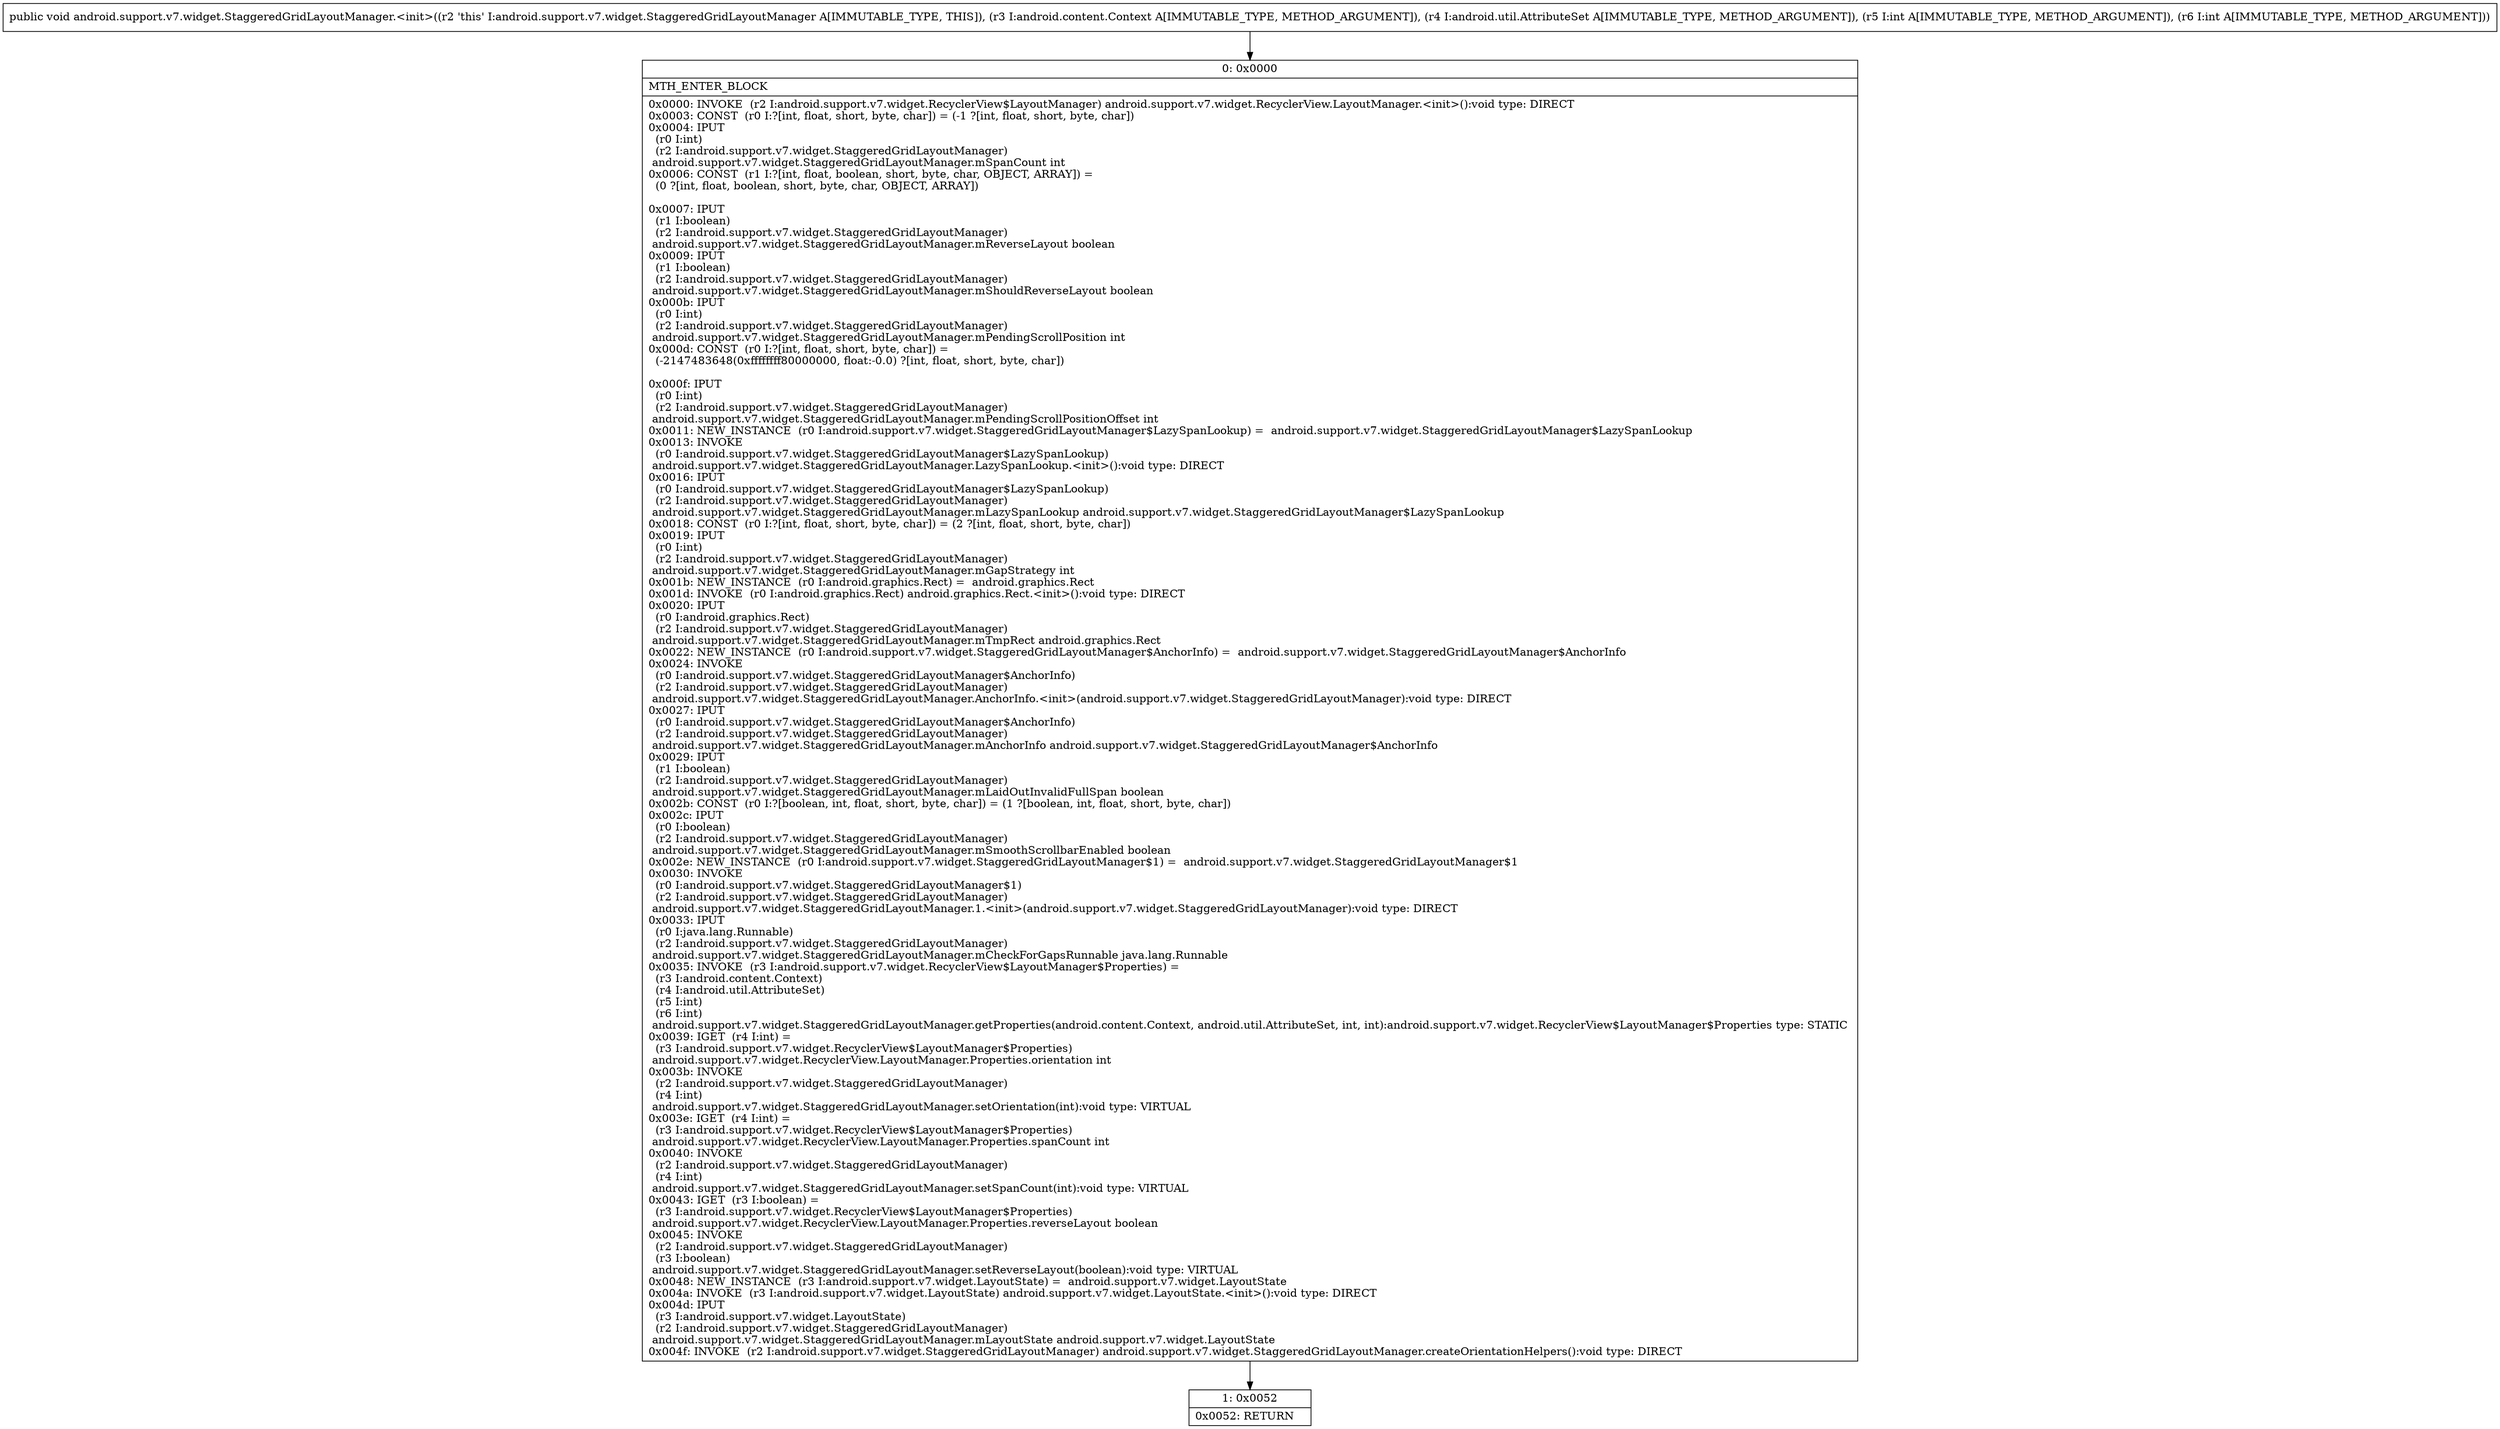 digraph "CFG forandroid.support.v7.widget.StaggeredGridLayoutManager.\<init\>(Landroid\/content\/Context;Landroid\/util\/AttributeSet;II)V" {
Node_0 [shape=record,label="{0\:\ 0x0000|MTH_ENTER_BLOCK\l|0x0000: INVOKE  (r2 I:android.support.v7.widget.RecyclerView$LayoutManager) android.support.v7.widget.RecyclerView.LayoutManager.\<init\>():void type: DIRECT \l0x0003: CONST  (r0 I:?[int, float, short, byte, char]) = (\-1 ?[int, float, short, byte, char]) \l0x0004: IPUT  \l  (r0 I:int)\l  (r2 I:android.support.v7.widget.StaggeredGridLayoutManager)\l android.support.v7.widget.StaggeredGridLayoutManager.mSpanCount int \l0x0006: CONST  (r1 I:?[int, float, boolean, short, byte, char, OBJECT, ARRAY]) = \l  (0 ?[int, float, boolean, short, byte, char, OBJECT, ARRAY])\l \l0x0007: IPUT  \l  (r1 I:boolean)\l  (r2 I:android.support.v7.widget.StaggeredGridLayoutManager)\l android.support.v7.widget.StaggeredGridLayoutManager.mReverseLayout boolean \l0x0009: IPUT  \l  (r1 I:boolean)\l  (r2 I:android.support.v7.widget.StaggeredGridLayoutManager)\l android.support.v7.widget.StaggeredGridLayoutManager.mShouldReverseLayout boolean \l0x000b: IPUT  \l  (r0 I:int)\l  (r2 I:android.support.v7.widget.StaggeredGridLayoutManager)\l android.support.v7.widget.StaggeredGridLayoutManager.mPendingScrollPosition int \l0x000d: CONST  (r0 I:?[int, float, short, byte, char]) = \l  (\-2147483648(0xffffffff80000000, float:\-0.0) ?[int, float, short, byte, char])\l \l0x000f: IPUT  \l  (r0 I:int)\l  (r2 I:android.support.v7.widget.StaggeredGridLayoutManager)\l android.support.v7.widget.StaggeredGridLayoutManager.mPendingScrollPositionOffset int \l0x0011: NEW_INSTANCE  (r0 I:android.support.v7.widget.StaggeredGridLayoutManager$LazySpanLookup) =  android.support.v7.widget.StaggeredGridLayoutManager$LazySpanLookup \l0x0013: INVOKE  \l  (r0 I:android.support.v7.widget.StaggeredGridLayoutManager$LazySpanLookup)\l android.support.v7.widget.StaggeredGridLayoutManager.LazySpanLookup.\<init\>():void type: DIRECT \l0x0016: IPUT  \l  (r0 I:android.support.v7.widget.StaggeredGridLayoutManager$LazySpanLookup)\l  (r2 I:android.support.v7.widget.StaggeredGridLayoutManager)\l android.support.v7.widget.StaggeredGridLayoutManager.mLazySpanLookup android.support.v7.widget.StaggeredGridLayoutManager$LazySpanLookup \l0x0018: CONST  (r0 I:?[int, float, short, byte, char]) = (2 ?[int, float, short, byte, char]) \l0x0019: IPUT  \l  (r0 I:int)\l  (r2 I:android.support.v7.widget.StaggeredGridLayoutManager)\l android.support.v7.widget.StaggeredGridLayoutManager.mGapStrategy int \l0x001b: NEW_INSTANCE  (r0 I:android.graphics.Rect) =  android.graphics.Rect \l0x001d: INVOKE  (r0 I:android.graphics.Rect) android.graphics.Rect.\<init\>():void type: DIRECT \l0x0020: IPUT  \l  (r0 I:android.graphics.Rect)\l  (r2 I:android.support.v7.widget.StaggeredGridLayoutManager)\l android.support.v7.widget.StaggeredGridLayoutManager.mTmpRect android.graphics.Rect \l0x0022: NEW_INSTANCE  (r0 I:android.support.v7.widget.StaggeredGridLayoutManager$AnchorInfo) =  android.support.v7.widget.StaggeredGridLayoutManager$AnchorInfo \l0x0024: INVOKE  \l  (r0 I:android.support.v7.widget.StaggeredGridLayoutManager$AnchorInfo)\l  (r2 I:android.support.v7.widget.StaggeredGridLayoutManager)\l android.support.v7.widget.StaggeredGridLayoutManager.AnchorInfo.\<init\>(android.support.v7.widget.StaggeredGridLayoutManager):void type: DIRECT \l0x0027: IPUT  \l  (r0 I:android.support.v7.widget.StaggeredGridLayoutManager$AnchorInfo)\l  (r2 I:android.support.v7.widget.StaggeredGridLayoutManager)\l android.support.v7.widget.StaggeredGridLayoutManager.mAnchorInfo android.support.v7.widget.StaggeredGridLayoutManager$AnchorInfo \l0x0029: IPUT  \l  (r1 I:boolean)\l  (r2 I:android.support.v7.widget.StaggeredGridLayoutManager)\l android.support.v7.widget.StaggeredGridLayoutManager.mLaidOutInvalidFullSpan boolean \l0x002b: CONST  (r0 I:?[boolean, int, float, short, byte, char]) = (1 ?[boolean, int, float, short, byte, char]) \l0x002c: IPUT  \l  (r0 I:boolean)\l  (r2 I:android.support.v7.widget.StaggeredGridLayoutManager)\l android.support.v7.widget.StaggeredGridLayoutManager.mSmoothScrollbarEnabled boolean \l0x002e: NEW_INSTANCE  (r0 I:android.support.v7.widget.StaggeredGridLayoutManager$1) =  android.support.v7.widget.StaggeredGridLayoutManager$1 \l0x0030: INVOKE  \l  (r0 I:android.support.v7.widget.StaggeredGridLayoutManager$1)\l  (r2 I:android.support.v7.widget.StaggeredGridLayoutManager)\l android.support.v7.widget.StaggeredGridLayoutManager.1.\<init\>(android.support.v7.widget.StaggeredGridLayoutManager):void type: DIRECT \l0x0033: IPUT  \l  (r0 I:java.lang.Runnable)\l  (r2 I:android.support.v7.widget.StaggeredGridLayoutManager)\l android.support.v7.widget.StaggeredGridLayoutManager.mCheckForGapsRunnable java.lang.Runnable \l0x0035: INVOKE  (r3 I:android.support.v7.widget.RecyclerView$LayoutManager$Properties) = \l  (r3 I:android.content.Context)\l  (r4 I:android.util.AttributeSet)\l  (r5 I:int)\l  (r6 I:int)\l android.support.v7.widget.StaggeredGridLayoutManager.getProperties(android.content.Context, android.util.AttributeSet, int, int):android.support.v7.widget.RecyclerView$LayoutManager$Properties type: STATIC \l0x0039: IGET  (r4 I:int) = \l  (r3 I:android.support.v7.widget.RecyclerView$LayoutManager$Properties)\l android.support.v7.widget.RecyclerView.LayoutManager.Properties.orientation int \l0x003b: INVOKE  \l  (r2 I:android.support.v7.widget.StaggeredGridLayoutManager)\l  (r4 I:int)\l android.support.v7.widget.StaggeredGridLayoutManager.setOrientation(int):void type: VIRTUAL \l0x003e: IGET  (r4 I:int) = \l  (r3 I:android.support.v7.widget.RecyclerView$LayoutManager$Properties)\l android.support.v7.widget.RecyclerView.LayoutManager.Properties.spanCount int \l0x0040: INVOKE  \l  (r2 I:android.support.v7.widget.StaggeredGridLayoutManager)\l  (r4 I:int)\l android.support.v7.widget.StaggeredGridLayoutManager.setSpanCount(int):void type: VIRTUAL \l0x0043: IGET  (r3 I:boolean) = \l  (r3 I:android.support.v7.widget.RecyclerView$LayoutManager$Properties)\l android.support.v7.widget.RecyclerView.LayoutManager.Properties.reverseLayout boolean \l0x0045: INVOKE  \l  (r2 I:android.support.v7.widget.StaggeredGridLayoutManager)\l  (r3 I:boolean)\l android.support.v7.widget.StaggeredGridLayoutManager.setReverseLayout(boolean):void type: VIRTUAL \l0x0048: NEW_INSTANCE  (r3 I:android.support.v7.widget.LayoutState) =  android.support.v7.widget.LayoutState \l0x004a: INVOKE  (r3 I:android.support.v7.widget.LayoutState) android.support.v7.widget.LayoutState.\<init\>():void type: DIRECT \l0x004d: IPUT  \l  (r3 I:android.support.v7.widget.LayoutState)\l  (r2 I:android.support.v7.widget.StaggeredGridLayoutManager)\l android.support.v7.widget.StaggeredGridLayoutManager.mLayoutState android.support.v7.widget.LayoutState \l0x004f: INVOKE  (r2 I:android.support.v7.widget.StaggeredGridLayoutManager) android.support.v7.widget.StaggeredGridLayoutManager.createOrientationHelpers():void type: DIRECT \l}"];
Node_1 [shape=record,label="{1\:\ 0x0052|0x0052: RETURN   \l}"];
MethodNode[shape=record,label="{public void android.support.v7.widget.StaggeredGridLayoutManager.\<init\>((r2 'this' I:android.support.v7.widget.StaggeredGridLayoutManager A[IMMUTABLE_TYPE, THIS]), (r3 I:android.content.Context A[IMMUTABLE_TYPE, METHOD_ARGUMENT]), (r4 I:android.util.AttributeSet A[IMMUTABLE_TYPE, METHOD_ARGUMENT]), (r5 I:int A[IMMUTABLE_TYPE, METHOD_ARGUMENT]), (r6 I:int A[IMMUTABLE_TYPE, METHOD_ARGUMENT])) }"];
MethodNode -> Node_0;
Node_0 -> Node_1;
}


